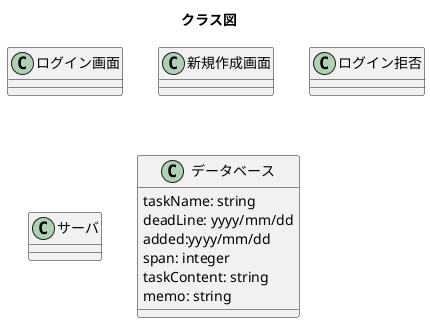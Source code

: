 @startuml
title クラス図
class ログイン画面
class 新規作成画面
class ログイン拒否
class サーバ

class データベース{
    taskName: string
    deadLine: yyyy/mm/dd
    added:yyyy/mm/dd
    span: integer
    taskContent: string
    memo: string
}



@enduml
